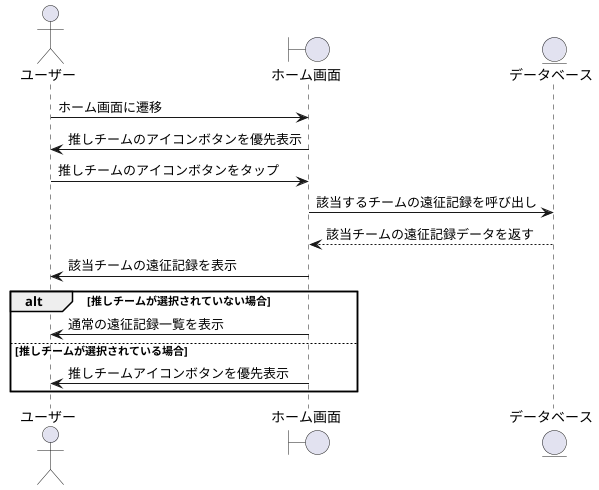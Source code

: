 @startuml
actor ユーザー as User
boundary "ホーム画面" as Home
entity "データベース" as DB

User -> Home: ホーム画面に遷移
Home -> User: 推しチームのアイコンボタンを優先表示

User -> Home: 推しチームのアイコンボタンをタップ
Home -> DB: 該当するチームの遠征記録を呼び出し
DB --> Home: 該当チームの遠征記録データを返す
Home -> User: 該当チームの遠征記録を表示

alt 推しチームが選択されていない場合
    Home -> User: 通常の遠征記録一覧を表示
else 推しチームが選択されている場合
    Home -> User: 推しチームアイコンボタンを優先表示
end

@enduml
